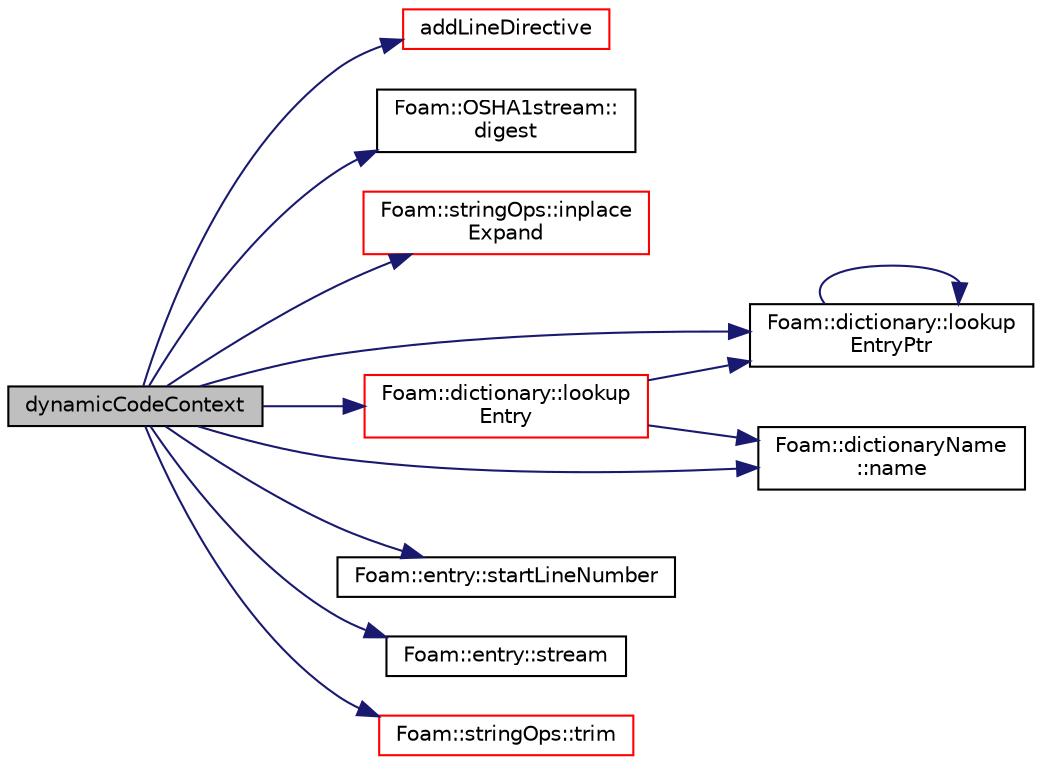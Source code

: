 digraph "dynamicCodeContext"
{
  bgcolor="transparent";
  edge [fontname="Helvetica",fontsize="10",labelfontname="Helvetica",labelfontsize="10"];
  node [fontname="Helvetica",fontsize="10",shape=record];
  rankdir="LR";
  Node1 [label="dynamicCodeContext",height=0.2,width=0.4,color="black", fillcolor="grey75", style="filled", fontcolor="black"];
  Node1 -> Node2 [color="midnightblue",fontsize="10",style="solid",fontname="Helvetica"];
  Node2 [label="addLineDirective",height=0.2,width=0.4,color="red",URL="$a00606.html#aa9d5cadb0154391add50c7a3a6708204",tooltip="Helper: add #line directive. "];
  Node1 -> Node3 [color="midnightblue",fontsize="10",style="solid",fontname="Helvetica"];
  Node3 [label="Foam::OSHA1stream::\ldigest",height=0.2,width=0.4,color="black",URL="$a01766.html#accaac6f545b7e2a0b7815eefee071005",tooltip="Return SHA1::Digest for the data processed until now. "];
  Node1 -> Node4 [color="midnightblue",fontsize="10",style="solid",fontname="Helvetica"];
  Node4 [label="Foam::stringOps::inplace\lExpand",height=0.2,width=0.4,color="red",URL="$a11047.html#a7020c3fef9cbe17ac1fcdaaa81fe1076",tooltip="Inplace expand occurences of variables according to the mapping. "];
  Node1 -> Node5 [color="midnightblue",fontsize="10",style="solid",fontname="Helvetica"];
  Node5 [label="Foam::dictionary::lookup\lEntry",height=0.2,width=0.4,color="red",URL="$a00531.html#a04afcfa85cd72911be05a167b6a61463",tooltip="Find and return an entry data stream if present otherwise error. "];
  Node5 -> Node6 [color="midnightblue",fontsize="10",style="solid",fontname="Helvetica"];
  Node6 [label="Foam::dictionary::lookup\lEntryPtr",height=0.2,width=0.4,color="black",URL="$a00531.html#af48f6ad1b2ee35b38a6f7994d806d195",tooltip="Find and return an entry data stream pointer if present. "];
  Node6 -> Node6 [color="midnightblue",fontsize="10",style="solid",fontname="Helvetica"];
  Node5 -> Node7 [color="midnightblue",fontsize="10",style="solid",fontname="Helvetica"];
  Node7 [label="Foam::dictionaryName\l::name",height=0.2,width=0.4,color="black",URL="$a00534.html#acd3da3556711337d571c60cf9ffb91cc",tooltip="Return the dictionary name. "];
  Node1 -> Node6 [color="midnightblue",fontsize="10",style="solid",fontname="Helvetica"];
  Node1 -> Node7 [color="midnightblue",fontsize="10",style="solid",fontname="Helvetica"];
  Node1 -> Node8 [color="midnightblue",fontsize="10",style="solid",fontname="Helvetica"];
  Node8 [label="Foam::entry::startLineNumber",height=0.2,width=0.4,color="black",URL="$a00670.html#ad6c41b7d8f3d3594031990b418f9d386",tooltip="Return line number of first token in dictionary. "];
  Node1 -> Node9 [color="midnightblue",fontsize="10",style="solid",fontname="Helvetica"];
  Node9 [label="Foam::entry::stream",height=0.2,width=0.4,color="black",URL="$a00670.html#ad20f888e6dd30f28244402cbea8e08eb",tooltip="Return token stream if this entry is a primitive entry. "];
  Node1 -> Node10 [color="midnightblue",fontsize="10",style="solid",fontname="Helvetica"];
  Node10 [label="Foam::stringOps::trim",height=0.2,width=0.4,color="red",URL="$a11047.html#a49e4bf4709b221cc53a2a86f484d5a87",tooltip="Return string trimmed of leading and trailing whitespace. "];
}
